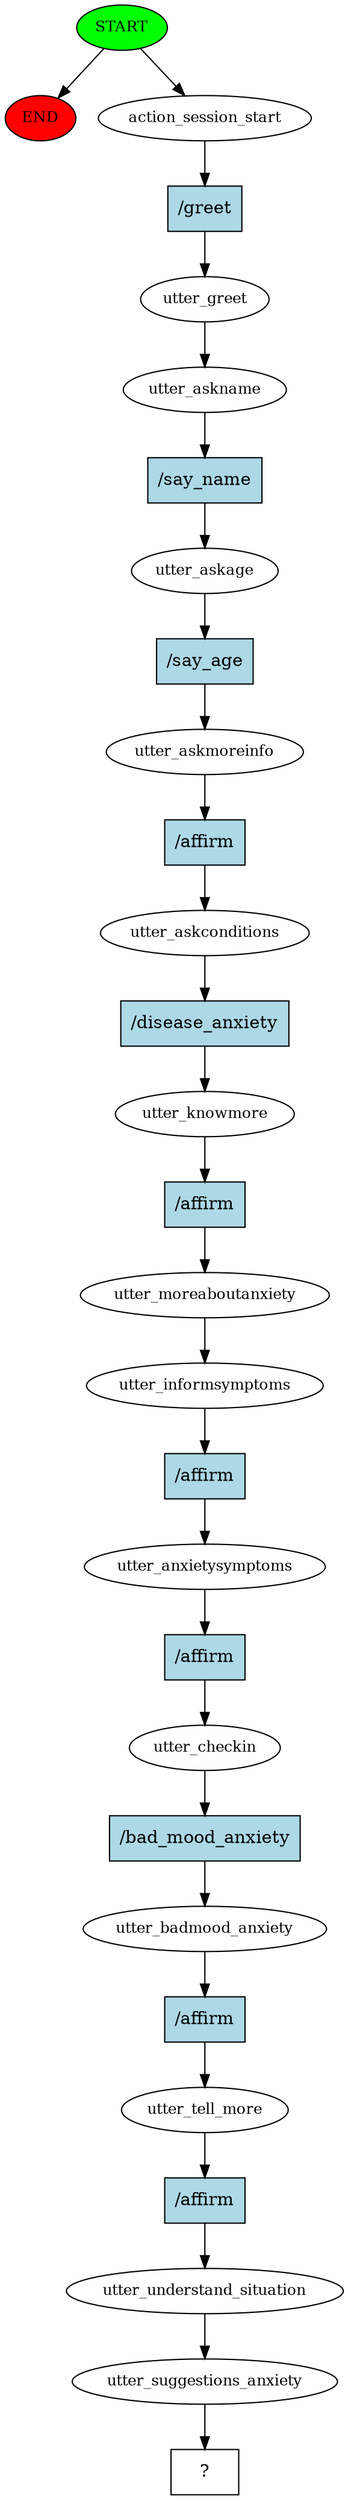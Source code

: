 digraph  {
0 [class="start active", fillcolor=green, fontsize=12, label=START, style=filled];
"-1" [class=end, fillcolor=red, fontsize=12, label=END, style=filled];
1 [class=active, fontsize=12, label=action_session_start];
2 [class=active, fontsize=12, label=utter_greet];
3 [class=active, fontsize=12, label=utter_askname];
4 [class=active, fontsize=12, label=utter_askage];
5 [class=active, fontsize=12, label=utter_askmoreinfo];
6 [class=active, fontsize=12, label=utter_askconditions];
7 [class=active, fontsize=12, label=utter_knowmore];
8 [class=active, fontsize=12, label=utter_moreaboutanxiety];
9 [class=active, fontsize=12, label=utter_informsymptoms];
10 [class=active, fontsize=12, label=utter_anxietysymptoms];
11 [class=active, fontsize=12, label=utter_checkin];
12 [class=active, fontsize=12, label=utter_badmood_anxiety];
13 [class=active, fontsize=12, label=utter_tell_more];
14 [class=active, fontsize=12, label=utter_understand_situation];
15 [class=active, fontsize=12, label=utter_suggestions_anxiety];
16 [class="intent dashed active", label="  ?  ", shape=rect];
17 [class="intent active", fillcolor=lightblue, label="/greet", shape=rect, style=filled];
18 [class="intent active", fillcolor=lightblue, label="/say_name", shape=rect, style=filled];
19 [class="intent active", fillcolor=lightblue, label="/say_age", shape=rect, style=filled];
20 [class="intent active", fillcolor=lightblue, label="/affirm", shape=rect, style=filled];
21 [class="intent active", fillcolor=lightblue, label="/disease_anxiety", shape=rect, style=filled];
22 [class="intent active", fillcolor=lightblue, label="/affirm", shape=rect, style=filled];
23 [class="intent active", fillcolor=lightblue, label="/affirm", shape=rect, style=filled];
24 [class="intent active", fillcolor=lightblue, label="/affirm", shape=rect, style=filled];
25 [class="intent active", fillcolor=lightblue, label="/bad_mood_anxiety", shape=rect, style=filled];
26 [class="intent active", fillcolor=lightblue, label="/affirm", shape=rect, style=filled];
27 [class="intent active", fillcolor=lightblue, label="/affirm", shape=rect, style=filled];
0 -> "-1"  [class="", key=NONE, label=""];
0 -> 1  [class=active, key=NONE, label=""];
1 -> 17  [class=active, key=0];
2 -> 3  [class=active, key=NONE, label=""];
3 -> 18  [class=active, key=0];
4 -> 19  [class=active, key=0];
5 -> 20  [class=active, key=0];
6 -> 21  [class=active, key=0];
7 -> 22  [class=active, key=0];
8 -> 9  [class=active, key=NONE, label=""];
9 -> 23  [class=active, key=0];
10 -> 24  [class=active, key=0];
11 -> 25  [class=active, key=0];
12 -> 26  [class=active, key=0];
13 -> 27  [class=active, key=0];
14 -> 15  [class=active, key=NONE, label=""];
15 -> 16  [class=active, key=NONE, label=""];
17 -> 2  [class=active, key=0];
18 -> 4  [class=active, key=0];
19 -> 5  [class=active, key=0];
20 -> 6  [class=active, key=0];
21 -> 7  [class=active, key=0];
22 -> 8  [class=active, key=0];
23 -> 10  [class=active, key=0];
24 -> 11  [class=active, key=0];
25 -> 12  [class=active, key=0];
26 -> 13  [class=active, key=0];
27 -> 14  [class=active, key=0];
}
